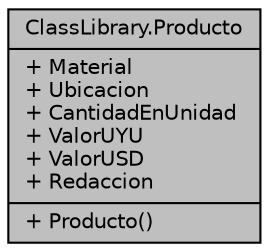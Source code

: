 digraph "ClassLibrary.Producto"
{
 // INTERACTIVE_SVG=YES
 // LATEX_PDF_SIZE
  edge [fontname="Helvetica",fontsize="10",labelfontname="Helvetica",labelfontsize="10"];
  node [fontname="Helvetica",fontsize="10",shape=record];
  Node1 [label="{ClassLibrary.Producto\n|+ Material\l+ Ubicacion\l+ CantidadEnUnidad\l+ ValorUYU\l+ ValorUSD\l+ Redaccion\l|+ Producto()\l}",height=0.2,width=0.4,color="black", fillcolor="grey75", style="filled", fontcolor="black",tooltip="Clase que representa un Producto dentro del dominio del problema. Un Producto representa una instanci..."];
}
